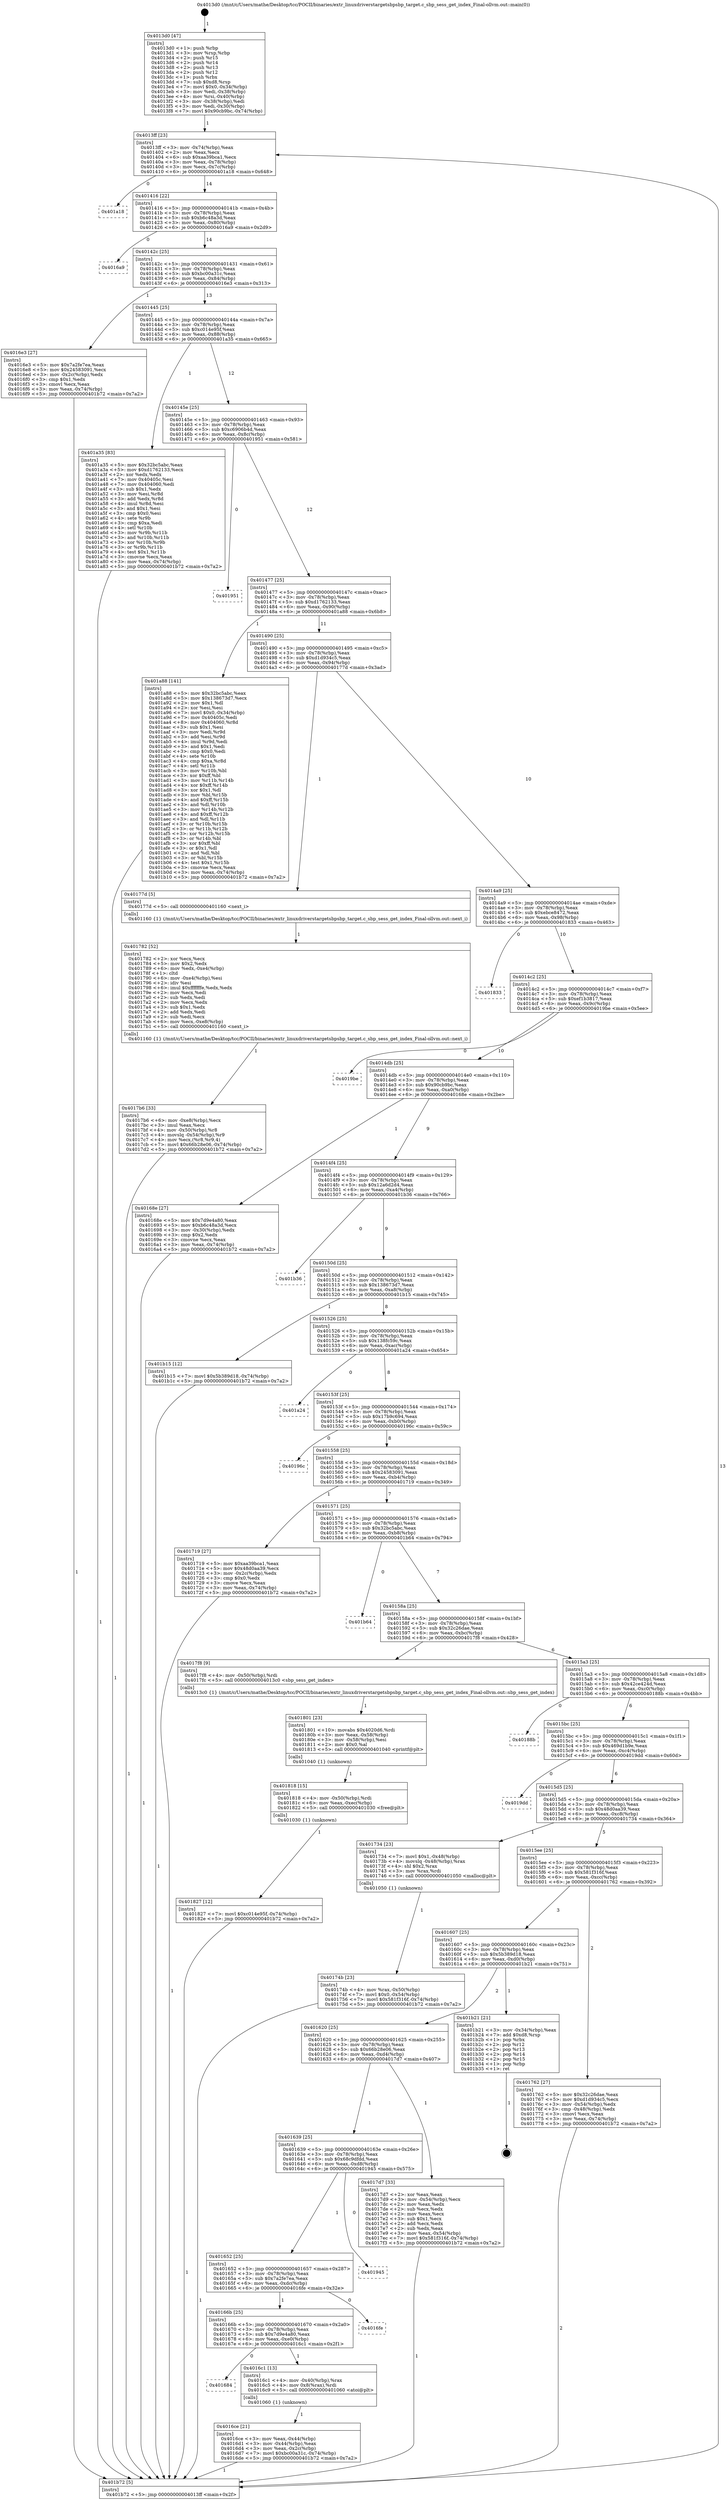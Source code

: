 digraph "0x4013d0" {
  label = "0x4013d0 (/mnt/c/Users/mathe/Desktop/tcc/POCII/binaries/extr_linuxdriverstargetsbpsbp_target.c_sbp_sess_get_index_Final-ollvm.out::main(0))"
  labelloc = "t"
  node[shape=record]

  Entry [label="",width=0.3,height=0.3,shape=circle,fillcolor=black,style=filled]
  "0x4013ff" [label="{
     0x4013ff [23]\l
     | [instrs]\l
     &nbsp;&nbsp;0x4013ff \<+3\>: mov -0x74(%rbp),%eax\l
     &nbsp;&nbsp;0x401402 \<+2\>: mov %eax,%ecx\l
     &nbsp;&nbsp;0x401404 \<+6\>: sub $0xaa39bca1,%ecx\l
     &nbsp;&nbsp;0x40140a \<+3\>: mov %eax,-0x78(%rbp)\l
     &nbsp;&nbsp;0x40140d \<+3\>: mov %ecx,-0x7c(%rbp)\l
     &nbsp;&nbsp;0x401410 \<+6\>: je 0000000000401a18 \<main+0x648\>\l
  }"]
  "0x401a18" [label="{
     0x401a18\l
  }", style=dashed]
  "0x401416" [label="{
     0x401416 [22]\l
     | [instrs]\l
     &nbsp;&nbsp;0x401416 \<+5\>: jmp 000000000040141b \<main+0x4b\>\l
     &nbsp;&nbsp;0x40141b \<+3\>: mov -0x78(%rbp),%eax\l
     &nbsp;&nbsp;0x40141e \<+5\>: sub $0xb6c48a3d,%eax\l
     &nbsp;&nbsp;0x401423 \<+3\>: mov %eax,-0x80(%rbp)\l
     &nbsp;&nbsp;0x401426 \<+6\>: je 00000000004016a9 \<main+0x2d9\>\l
  }"]
  Exit [label="",width=0.3,height=0.3,shape=circle,fillcolor=black,style=filled,peripheries=2]
  "0x4016a9" [label="{
     0x4016a9\l
  }", style=dashed]
  "0x40142c" [label="{
     0x40142c [25]\l
     | [instrs]\l
     &nbsp;&nbsp;0x40142c \<+5\>: jmp 0000000000401431 \<main+0x61\>\l
     &nbsp;&nbsp;0x401431 \<+3\>: mov -0x78(%rbp),%eax\l
     &nbsp;&nbsp;0x401434 \<+5\>: sub $0xbc00a31c,%eax\l
     &nbsp;&nbsp;0x401439 \<+6\>: mov %eax,-0x84(%rbp)\l
     &nbsp;&nbsp;0x40143f \<+6\>: je 00000000004016e3 \<main+0x313\>\l
  }"]
  "0x401827" [label="{
     0x401827 [12]\l
     | [instrs]\l
     &nbsp;&nbsp;0x401827 \<+7\>: movl $0xc014e95f,-0x74(%rbp)\l
     &nbsp;&nbsp;0x40182e \<+5\>: jmp 0000000000401b72 \<main+0x7a2\>\l
  }"]
  "0x4016e3" [label="{
     0x4016e3 [27]\l
     | [instrs]\l
     &nbsp;&nbsp;0x4016e3 \<+5\>: mov $0x7a2fe7ea,%eax\l
     &nbsp;&nbsp;0x4016e8 \<+5\>: mov $0x24583091,%ecx\l
     &nbsp;&nbsp;0x4016ed \<+3\>: mov -0x2c(%rbp),%edx\l
     &nbsp;&nbsp;0x4016f0 \<+3\>: cmp $0x1,%edx\l
     &nbsp;&nbsp;0x4016f3 \<+3\>: cmovl %ecx,%eax\l
     &nbsp;&nbsp;0x4016f6 \<+3\>: mov %eax,-0x74(%rbp)\l
     &nbsp;&nbsp;0x4016f9 \<+5\>: jmp 0000000000401b72 \<main+0x7a2\>\l
  }"]
  "0x401445" [label="{
     0x401445 [25]\l
     | [instrs]\l
     &nbsp;&nbsp;0x401445 \<+5\>: jmp 000000000040144a \<main+0x7a\>\l
     &nbsp;&nbsp;0x40144a \<+3\>: mov -0x78(%rbp),%eax\l
     &nbsp;&nbsp;0x40144d \<+5\>: sub $0xc014e95f,%eax\l
     &nbsp;&nbsp;0x401452 \<+6\>: mov %eax,-0x88(%rbp)\l
     &nbsp;&nbsp;0x401458 \<+6\>: je 0000000000401a35 \<main+0x665\>\l
  }"]
  "0x401818" [label="{
     0x401818 [15]\l
     | [instrs]\l
     &nbsp;&nbsp;0x401818 \<+4\>: mov -0x50(%rbp),%rdi\l
     &nbsp;&nbsp;0x40181c \<+6\>: mov %eax,-0xec(%rbp)\l
     &nbsp;&nbsp;0x401822 \<+5\>: call 0000000000401030 \<free@plt\>\l
     | [calls]\l
     &nbsp;&nbsp;0x401030 \{1\} (unknown)\l
  }"]
  "0x401a35" [label="{
     0x401a35 [83]\l
     | [instrs]\l
     &nbsp;&nbsp;0x401a35 \<+5\>: mov $0x32bc5abc,%eax\l
     &nbsp;&nbsp;0x401a3a \<+5\>: mov $0xd1762133,%ecx\l
     &nbsp;&nbsp;0x401a3f \<+2\>: xor %edx,%edx\l
     &nbsp;&nbsp;0x401a41 \<+7\>: mov 0x40405c,%esi\l
     &nbsp;&nbsp;0x401a48 \<+7\>: mov 0x404060,%edi\l
     &nbsp;&nbsp;0x401a4f \<+3\>: sub $0x1,%edx\l
     &nbsp;&nbsp;0x401a52 \<+3\>: mov %esi,%r8d\l
     &nbsp;&nbsp;0x401a55 \<+3\>: add %edx,%r8d\l
     &nbsp;&nbsp;0x401a58 \<+4\>: imul %r8d,%esi\l
     &nbsp;&nbsp;0x401a5c \<+3\>: and $0x1,%esi\l
     &nbsp;&nbsp;0x401a5f \<+3\>: cmp $0x0,%esi\l
     &nbsp;&nbsp;0x401a62 \<+4\>: sete %r9b\l
     &nbsp;&nbsp;0x401a66 \<+3\>: cmp $0xa,%edi\l
     &nbsp;&nbsp;0x401a69 \<+4\>: setl %r10b\l
     &nbsp;&nbsp;0x401a6d \<+3\>: mov %r9b,%r11b\l
     &nbsp;&nbsp;0x401a70 \<+3\>: and %r10b,%r11b\l
     &nbsp;&nbsp;0x401a73 \<+3\>: xor %r10b,%r9b\l
     &nbsp;&nbsp;0x401a76 \<+3\>: or %r9b,%r11b\l
     &nbsp;&nbsp;0x401a79 \<+4\>: test $0x1,%r11b\l
     &nbsp;&nbsp;0x401a7d \<+3\>: cmovne %ecx,%eax\l
     &nbsp;&nbsp;0x401a80 \<+3\>: mov %eax,-0x74(%rbp)\l
     &nbsp;&nbsp;0x401a83 \<+5\>: jmp 0000000000401b72 \<main+0x7a2\>\l
  }"]
  "0x40145e" [label="{
     0x40145e [25]\l
     | [instrs]\l
     &nbsp;&nbsp;0x40145e \<+5\>: jmp 0000000000401463 \<main+0x93\>\l
     &nbsp;&nbsp;0x401463 \<+3\>: mov -0x78(%rbp),%eax\l
     &nbsp;&nbsp;0x401466 \<+5\>: sub $0xc6906b4d,%eax\l
     &nbsp;&nbsp;0x40146b \<+6\>: mov %eax,-0x8c(%rbp)\l
     &nbsp;&nbsp;0x401471 \<+6\>: je 0000000000401951 \<main+0x581\>\l
  }"]
  "0x401801" [label="{
     0x401801 [23]\l
     | [instrs]\l
     &nbsp;&nbsp;0x401801 \<+10\>: movabs $0x4020d6,%rdi\l
     &nbsp;&nbsp;0x40180b \<+3\>: mov %eax,-0x58(%rbp)\l
     &nbsp;&nbsp;0x40180e \<+3\>: mov -0x58(%rbp),%esi\l
     &nbsp;&nbsp;0x401811 \<+2\>: mov $0x0,%al\l
     &nbsp;&nbsp;0x401813 \<+5\>: call 0000000000401040 \<printf@plt\>\l
     | [calls]\l
     &nbsp;&nbsp;0x401040 \{1\} (unknown)\l
  }"]
  "0x401951" [label="{
     0x401951\l
  }", style=dashed]
  "0x401477" [label="{
     0x401477 [25]\l
     | [instrs]\l
     &nbsp;&nbsp;0x401477 \<+5\>: jmp 000000000040147c \<main+0xac\>\l
     &nbsp;&nbsp;0x40147c \<+3\>: mov -0x78(%rbp),%eax\l
     &nbsp;&nbsp;0x40147f \<+5\>: sub $0xd1762133,%eax\l
     &nbsp;&nbsp;0x401484 \<+6\>: mov %eax,-0x90(%rbp)\l
     &nbsp;&nbsp;0x40148a \<+6\>: je 0000000000401a88 \<main+0x6b8\>\l
  }"]
  "0x4017b6" [label="{
     0x4017b6 [33]\l
     | [instrs]\l
     &nbsp;&nbsp;0x4017b6 \<+6\>: mov -0xe8(%rbp),%ecx\l
     &nbsp;&nbsp;0x4017bc \<+3\>: imul %eax,%ecx\l
     &nbsp;&nbsp;0x4017bf \<+4\>: mov -0x50(%rbp),%r8\l
     &nbsp;&nbsp;0x4017c3 \<+4\>: movslq -0x54(%rbp),%r9\l
     &nbsp;&nbsp;0x4017c7 \<+4\>: mov %ecx,(%r8,%r9,4)\l
     &nbsp;&nbsp;0x4017cb \<+7\>: movl $0x66b28e06,-0x74(%rbp)\l
     &nbsp;&nbsp;0x4017d2 \<+5\>: jmp 0000000000401b72 \<main+0x7a2\>\l
  }"]
  "0x401a88" [label="{
     0x401a88 [141]\l
     | [instrs]\l
     &nbsp;&nbsp;0x401a88 \<+5\>: mov $0x32bc5abc,%eax\l
     &nbsp;&nbsp;0x401a8d \<+5\>: mov $0x138673d7,%ecx\l
     &nbsp;&nbsp;0x401a92 \<+2\>: mov $0x1,%dl\l
     &nbsp;&nbsp;0x401a94 \<+2\>: xor %esi,%esi\l
     &nbsp;&nbsp;0x401a96 \<+7\>: movl $0x0,-0x34(%rbp)\l
     &nbsp;&nbsp;0x401a9d \<+7\>: mov 0x40405c,%edi\l
     &nbsp;&nbsp;0x401aa4 \<+8\>: mov 0x404060,%r8d\l
     &nbsp;&nbsp;0x401aac \<+3\>: sub $0x1,%esi\l
     &nbsp;&nbsp;0x401aaf \<+3\>: mov %edi,%r9d\l
     &nbsp;&nbsp;0x401ab2 \<+3\>: add %esi,%r9d\l
     &nbsp;&nbsp;0x401ab5 \<+4\>: imul %r9d,%edi\l
     &nbsp;&nbsp;0x401ab9 \<+3\>: and $0x1,%edi\l
     &nbsp;&nbsp;0x401abc \<+3\>: cmp $0x0,%edi\l
     &nbsp;&nbsp;0x401abf \<+4\>: sete %r10b\l
     &nbsp;&nbsp;0x401ac3 \<+4\>: cmp $0xa,%r8d\l
     &nbsp;&nbsp;0x401ac7 \<+4\>: setl %r11b\l
     &nbsp;&nbsp;0x401acb \<+3\>: mov %r10b,%bl\l
     &nbsp;&nbsp;0x401ace \<+3\>: xor $0xff,%bl\l
     &nbsp;&nbsp;0x401ad1 \<+3\>: mov %r11b,%r14b\l
     &nbsp;&nbsp;0x401ad4 \<+4\>: xor $0xff,%r14b\l
     &nbsp;&nbsp;0x401ad8 \<+3\>: xor $0x1,%dl\l
     &nbsp;&nbsp;0x401adb \<+3\>: mov %bl,%r15b\l
     &nbsp;&nbsp;0x401ade \<+4\>: and $0xff,%r15b\l
     &nbsp;&nbsp;0x401ae2 \<+3\>: and %dl,%r10b\l
     &nbsp;&nbsp;0x401ae5 \<+3\>: mov %r14b,%r12b\l
     &nbsp;&nbsp;0x401ae8 \<+4\>: and $0xff,%r12b\l
     &nbsp;&nbsp;0x401aec \<+3\>: and %dl,%r11b\l
     &nbsp;&nbsp;0x401aef \<+3\>: or %r10b,%r15b\l
     &nbsp;&nbsp;0x401af2 \<+3\>: or %r11b,%r12b\l
     &nbsp;&nbsp;0x401af5 \<+3\>: xor %r12b,%r15b\l
     &nbsp;&nbsp;0x401af8 \<+3\>: or %r14b,%bl\l
     &nbsp;&nbsp;0x401afb \<+3\>: xor $0xff,%bl\l
     &nbsp;&nbsp;0x401afe \<+3\>: or $0x1,%dl\l
     &nbsp;&nbsp;0x401b01 \<+2\>: and %dl,%bl\l
     &nbsp;&nbsp;0x401b03 \<+3\>: or %bl,%r15b\l
     &nbsp;&nbsp;0x401b06 \<+4\>: test $0x1,%r15b\l
     &nbsp;&nbsp;0x401b0a \<+3\>: cmovne %ecx,%eax\l
     &nbsp;&nbsp;0x401b0d \<+3\>: mov %eax,-0x74(%rbp)\l
     &nbsp;&nbsp;0x401b10 \<+5\>: jmp 0000000000401b72 \<main+0x7a2\>\l
  }"]
  "0x401490" [label="{
     0x401490 [25]\l
     | [instrs]\l
     &nbsp;&nbsp;0x401490 \<+5\>: jmp 0000000000401495 \<main+0xc5\>\l
     &nbsp;&nbsp;0x401495 \<+3\>: mov -0x78(%rbp),%eax\l
     &nbsp;&nbsp;0x401498 \<+5\>: sub $0xd1d934c5,%eax\l
     &nbsp;&nbsp;0x40149d \<+6\>: mov %eax,-0x94(%rbp)\l
     &nbsp;&nbsp;0x4014a3 \<+6\>: je 000000000040177d \<main+0x3ad\>\l
  }"]
  "0x401782" [label="{
     0x401782 [52]\l
     | [instrs]\l
     &nbsp;&nbsp;0x401782 \<+2\>: xor %ecx,%ecx\l
     &nbsp;&nbsp;0x401784 \<+5\>: mov $0x2,%edx\l
     &nbsp;&nbsp;0x401789 \<+6\>: mov %edx,-0xe4(%rbp)\l
     &nbsp;&nbsp;0x40178f \<+1\>: cltd\l
     &nbsp;&nbsp;0x401790 \<+6\>: mov -0xe4(%rbp),%esi\l
     &nbsp;&nbsp;0x401796 \<+2\>: idiv %esi\l
     &nbsp;&nbsp;0x401798 \<+6\>: imul $0xfffffffe,%edx,%edx\l
     &nbsp;&nbsp;0x40179e \<+2\>: mov %ecx,%edi\l
     &nbsp;&nbsp;0x4017a0 \<+2\>: sub %edx,%edi\l
     &nbsp;&nbsp;0x4017a2 \<+2\>: mov %ecx,%edx\l
     &nbsp;&nbsp;0x4017a4 \<+3\>: sub $0x1,%edx\l
     &nbsp;&nbsp;0x4017a7 \<+2\>: add %edx,%edi\l
     &nbsp;&nbsp;0x4017a9 \<+2\>: sub %edi,%ecx\l
     &nbsp;&nbsp;0x4017ab \<+6\>: mov %ecx,-0xe8(%rbp)\l
     &nbsp;&nbsp;0x4017b1 \<+5\>: call 0000000000401160 \<next_i\>\l
     | [calls]\l
     &nbsp;&nbsp;0x401160 \{1\} (/mnt/c/Users/mathe/Desktop/tcc/POCII/binaries/extr_linuxdriverstargetsbpsbp_target.c_sbp_sess_get_index_Final-ollvm.out::next_i)\l
  }"]
  "0x40177d" [label="{
     0x40177d [5]\l
     | [instrs]\l
     &nbsp;&nbsp;0x40177d \<+5\>: call 0000000000401160 \<next_i\>\l
     | [calls]\l
     &nbsp;&nbsp;0x401160 \{1\} (/mnt/c/Users/mathe/Desktop/tcc/POCII/binaries/extr_linuxdriverstargetsbpsbp_target.c_sbp_sess_get_index_Final-ollvm.out::next_i)\l
  }"]
  "0x4014a9" [label="{
     0x4014a9 [25]\l
     | [instrs]\l
     &nbsp;&nbsp;0x4014a9 \<+5\>: jmp 00000000004014ae \<main+0xde\>\l
     &nbsp;&nbsp;0x4014ae \<+3\>: mov -0x78(%rbp),%eax\l
     &nbsp;&nbsp;0x4014b1 \<+5\>: sub $0xebce8472,%eax\l
     &nbsp;&nbsp;0x4014b6 \<+6\>: mov %eax,-0x98(%rbp)\l
     &nbsp;&nbsp;0x4014bc \<+6\>: je 0000000000401833 \<main+0x463\>\l
  }"]
  "0x40174b" [label="{
     0x40174b [23]\l
     | [instrs]\l
     &nbsp;&nbsp;0x40174b \<+4\>: mov %rax,-0x50(%rbp)\l
     &nbsp;&nbsp;0x40174f \<+7\>: movl $0x0,-0x54(%rbp)\l
     &nbsp;&nbsp;0x401756 \<+7\>: movl $0x581f316f,-0x74(%rbp)\l
     &nbsp;&nbsp;0x40175d \<+5\>: jmp 0000000000401b72 \<main+0x7a2\>\l
  }"]
  "0x401833" [label="{
     0x401833\l
  }", style=dashed]
  "0x4014c2" [label="{
     0x4014c2 [25]\l
     | [instrs]\l
     &nbsp;&nbsp;0x4014c2 \<+5\>: jmp 00000000004014c7 \<main+0xf7\>\l
     &nbsp;&nbsp;0x4014c7 \<+3\>: mov -0x78(%rbp),%eax\l
     &nbsp;&nbsp;0x4014ca \<+5\>: sub $0xef1b3817,%eax\l
     &nbsp;&nbsp;0x4014cf \<+6\>: mov %eax,-0x9c(%rbp)\l
     &nbsp;&nbsp;0x4014d5 \<+6\>: je 00000000004019be \<main+0x5ee\>\l
  }"]
  "0x4016ce" [label="{
     0x4016ce [21]\l
     | [instrs]\l
     &nbsp;&nbsp;0x4016ce \<+3\>: mov %eax,-0x44(%rbp)\l
     &nbsp;&nbsp;0x4016d1 \<+3\>: mov -0x44(%rbp),%eax\l
     &nbsp;&nbsp;0x4016d4 \<+3\>: mov %eax,-0x2c(%rbp)\l
     &nbsp;&nbsp;0x4016d7 \<+7\>: movl $0xbc00a31c,-0x74(%rbp)\l
     &nbsp;&nbsp;0x4016de \<+5\>: jmp 0000000000401b72 \<main+0x7a2\>\l
  }"]
  "0x4019be" [label="{
     0x4019be\l
  }", style=dashed]
  "0x4014db" [label="{
     0x4014db [25]\l
     | [instrs]\l
     &nbsp;&nbsp;0x4014db \<+5\>: jmp 00000000004014e0 \<main+0x110\>\l
     &nbsp;&nbsp;0x4014e0 \<+3\>: mov -0x78(%rbp),%eax\l
     &nbsp;&nbsp;0x4014e3 \<+5\>: sub $0x90cb9bc,%eax\l
     &nbsp;&nbsp;0x4014e8 \<+6\>: mov %eax,-0xa0(%rbp)\l
     &nbsp;&nbsp;0x4014ee \<+6\>: je 000000000040168e \<main+0x2be\>\l
  }"]
  "0x401684" [label="{
     0x401684\l
  }", style=dashed]
  "0x40168e" [label="{
     0x40168e [27]\l
     | [instrs]\l
     &nbsp;&nbsp;0x40168e \<+5\>: mov $0x7d9e4a80,%eax\l
     &nbsp;&nbsp;0x401693 \<+5\>: mov $0xb6c48a3d,%ecx\l
     &nbsp;&nbsp;0x401698 \<+3\>: mov -0x30(%rbp),%edx\l
     &nbsp;&nbsp;0x40169b \<+3\>: cmp $0x2,%edx\l
     &nbsp;&nbsp;0x40169e \<+3\>: cmovne %ecx,%eax\l
     &nbsp;&nbsp;0x4016a1 \<+3\>: mov %eax,-0x74(%rbp)\l
     &nbsp;&nbsp;0x4016a4 \<+5\>: jmp 0000000000401b72 \<main+0x7a2\>\l
  }"]
  "0x4014f4" [label="{
     0x4014f4 [25]\l
     | [instrs]\l
     &nbsp;&nbsp;0x4014f4 \<+5\>: jmp 00000000004014f9 \<main+0x129\>\l
     &nbsp;&nbsp;0x4014f9 \<+3\>: mov -0x78(%rbp),%eax\l
     &nbsp;&nbsp;0x4014fc \<+5\>: sub $0x12a6d2d4,%eax\l
     &nbsp;&nbsp;0x401501 \<+6\>: mov %eax,-0xa4(%rbp)\l
     &nbsp;&nbsp;0x401507 \<+6\>: je 0000000000401b36 \<main+0x766\>\l
  }"]
  "0x401b72" [label="{
     0x401b72 [5]\l
     | [instrs]\l
     &nbsp;&nbsp;0x401b72 \<+5\>: jmp 00000000004013ff \<main+0x2f\>\l
  }"]
  "0x4013d0" [label="{
     0x4013d0 [47]\l
     | [instrs]\l
     &nbsp;&nbsp;0x4013d0 \<+1\>: push %rbp\l
     &nbsp;&nbsp;0x4013d1 \<+3\>: mov %rsp,%rbp\l
     &nbsp;&nbsp;0x4013d4 \<+2\>: push %r15\l
     &nbsp;&nbsp;0x4013d6 \<+2\>: push %r14\l
     &nbsp;&nbsp;0x4013d8 \<+2\>: push %r13\l
     &nbsp;&nbsp;0x4013da \<+2\>: push %r12\l
     &nbsp;&nbsp;0x4013dc \<+1\>: push %rbx\l
     &nbsp;&nbsp;0x4013dd \<+7\>: sub $0xd8,%rsp\l
     &nbsp;&nbsp;0x4013e4 \<+7\>: movl $0x0,-0x34(%rbp)\l
     &nbsp;&nbsp;0x4013eb \<+3\>: mov %edi,-0x38(%rbp)\l
     &nbsp;&nbsp;0x4013ee \<+4\>: mov %rsi,-0x40(%rbp)\l
     &nbsp;&nbsp;0x4013f2 \<+3\>: mov -0x38(%rbp),%edi\l
     &nbsp;&nbsp;0x4013f5 \<+3\>: mov %edi,-0x30(%rbp)\l
     &nbsp;&nbsp;0x4013f8 \<+7\>: movl $0x90cb9bc,-0x74(%rbp)\l
  }"]
  "0x4016c1" [label="{
     0x4016c1 [13]\l
     | [instrs]\l
     &nbsp;&nbsp;0x4016c1 \<+4\>: mov -0x40(%rbp),%rax\l
     &nbsp;&nbsp;0x4016c5 \<+4\>: mov 0x8(%rax),%rdi\l
     &nbsp;&nbsp;0x4016c9 \<+5\>: call 0000000000401060 \<atoi@plt\>\l
     | [calls]\l
     &nbsp;&nbsp;0x401060 \{1\} (unknown)\l
  }"]
  "0x401b36" [label="{
     0x401b36\l
  }", style=dashed]
  "0x40150d" [label="{
     0x40150d [25]\l
     | [instrs]\l
     &nbsp;&nbsp;0x40150d \<+5\>: jmp 0000000000401512 \<main+0x142\>\l
     &nbsp;&nbsp;0x401512 \<+3\>: mov -0x78(%rbp),%eax\l
     &nbsp;&nbsp;0x401515 \<+5\>: sub $0x138673d7,%eax\l
     &nbsp;&nbsp;0x40151a \<+6\>: mov %eax,-0xa8(%rbp)\l
     &nbsp;&nbsp;0x401520 \<+6\>: je 0000000000401b15 \<main+0x745\>\l
  }"]
  "0x40166b" [label="{
     0x40166b [25]\l
     | [instrs]\l
     &nbsp;&nbsp;0x40166b \<+5\>: jmp 0000000000401670 \<main+0x2a0\>\l
     &nbsp;&nbsp;0x401670 \<+3\>: mov -0x78(%rbp),%eax\l
     &nbsp;&nbsp;0x401673 \<+5\>: sub $0x7d9e4a80,%eax\l
     &nbsp;&nbsp;0x401678 \<+6\>: mov %eax,-0xe0(%rbp)\l
     &nbsp;&nbsp;0x40167e \<+6\>: je 00000000004016c1 \<main+0x2f1\>\l
  }"]
  "0x401b15" [label="{
     0x401b15 [12]\l
     | [instrs]\l
     &nbsp;&nbsp;0x401b15 \<+7\>: movl $0x5b389d18,-0x74(%rbp)\l
     &nbsp;&nbsp;0x401b1c \<+5\>: jmp 0000000000401b72 \<main+0x7a2\>\l
  }"]
  "0x401526" [label="{
     0x401526 [25]\l
     | [instrs]\l
     &nbsp;&nbsp;0x401526 \<+5\>: jmp 000000000040152b \<main+0x15b\>\l
     &nbsp;&nbsp;0x40152b \<+3\>: mov -0x78(%rbp),%eax\l
     &nbsp;&nbsp;0x40152e \<+5\>: sub $0x138fc59c,%eax\l
     &nbsp;&nbsp;0x401533 \<+6\>: mov %eax,-0xac(%rbp)\l
     &nbsp;&nbsp;0x401539 \<+6\>: je 0000000000401a24 \<main+0x654\>\l
  }"]
  "0x4016fe" [label="{
     0x4016fe\l
  }", style=dashed]
  "0x401a24" [label="{
     0x401a24\l
  }", style=dashed]
  "0x40153f" [label="{
     0x40153f [25]\l
     | [instrs]\l
     &nbsp;&nbsp;0x40153f \<+5\>: jmp 0000000000401544 \<main+0x174\>\l
     &nbsp;&nbsp;0x401544 \<+3\>: mov -0x78(%rbp),%eax\l
     &nbsp;&nbsp;0x401547 \<+5\>: sub $0x17b9c694,%eax\l
     &nbsp;&nbsp;0x40154c \<+6\>: mov %eax,-0xb0(%rbp)\l
     &nbsp;&nbsp;0x401552 \<+6\>: je 000000000040196c \<main+0x59c\>\l
  }"]
  "0x401652" [label="{
     0x401652 [25]\l
     | [instrs]\l
     &nbsp;&nbsp;0x401652 \<+5\>: jmp 0000000000401657 \<main+0x287\>\l
     &nbsp;&nbsp;0x401657 \<+3\>: mov -0x78(%rbp),%eax\l
     &nbsp;&nbsp;0x40165a \<+5\>: sub $0x7a2fe7ea,%eax\l
     &nbsp;&nbsp;0x40165f \<+6\>: mov %eax,-0xdc(%rbp)\l
     &nbsp;&nbsp;0x401665 \<+6\>: je 00000000004016fe \<main+0x32e\>\l
  }"]
  "0x40196c" [label="{
     0x40196c\l
  }", style=dashed]
  "0x401558" [label="{
     0x401558 [25]\l
     | [instrs]\l
     &nbsp;&nbsp;0x401558 \<+5\>: jmp 000000000040155d \<main+0x18d\>\l
     &nbsp;&nbsp;0x40155d \<+3\>: mov -0x78(%rbp),%eax\l
     &nbsp;&nbsp;0x401560 \<+5\>: sub $0x24583091,%eax\l
     &nbsp;&nbsp;0x401565 \<+6\>: mov %eax,-0xb4(%rbp)\l
     &nbsp;&nbsp;0x40156b \<+6\>: je 0000000000401719 \<main+0x349\>\l
  }"]
  "0x401945" [label="{
     0x401945\l
  }", style=dashed]
  "0x401719" [label="{
     0x401719 [27]\l
     | [instrs]\l
     &nbsp;&nbsp;0x401719 \<+5\>: mov $0xaa39bca1,%eax\l
     &nbsp;&nbsp;0x40171e \<+5\>: mov $0x48d0aa39,%ecx\l
     &nbsp;&nbsp;0x401723 \<+3\>: mov -0x2c(%rbp),%edx\l
     &nbsp;&nbsp;0x401726 \<+3\>: cmp $0x0,%edx\l
     &nbsp;&nbsp;0x401729 \<+3\>: cmove %ecx,%eax\l
     &nbsp;&nbsp;0x40172c \<+3\>: mov %eax,-0x74(%rbp)\l
     &nbsp;&nbsp;0x40172f \<+5\>: jmp 0000000000401b72 \<main+0x7a2\>\l
  }"]
  "0x401571" [label="{
     0x401571 [25]\l
     | [instrs]\l
     &nbsp;&nbsp;0x401571 \<+5\>: jmp 0000000000401576 \<main+0x1a6\>\l
     &nbsp;&nbsp;0x401576 \<+3\>: mov -0x78(%rbp),%eax\l
     &nbsp;&nbsp;0x401579 \<+5\>: sub $0x32bc5abc,%eax\l
     &nbsp;&nbsp;0x40157e \<+6\>: mov %eax,-0xb8(%rbp)\l
     &nbsp;&nbsp;0x401584 \<+6\>: je 0000000000401b64 \<main+0x794\>\l
  }"]
  "0x401639" [label="{
     0x401639 [25]\l
     | [instrs]\l
     &nbsp;&nbsp;0x401639 \<+5\>: jmp 000000000040163e \<main+0x26e\>\l
     &nbsp;&nbsp;0x40163e \<+3\>: mov -0x78(%rbp),%eax\l
     &nbsp;&nbsp;0x401641 \<+5\>: sub $0x68c9dfdd,%eax\l
     &nbsp;&nbsp;0x401646 \<+6\>: mov %eax,-0xd8(%rbp)\l
     &nbsp;&nbsp;0x40164c \<+6\>: je 0000000000401945 \<main+0x575\>\l
  }"]
  "0x401b64" [label="{
     0x401b64\l
  }", style=dashed]
  "0x40158a" [label="{
     0x40158a [25]\l
     | [instrs]\l
     &nbsp;&nbsp;0x40158a \<+5\>: jmp 000000000040158f \<main+0x1bf\>\l
     &nbsp;&nbsp;0x40158f \<+3\>: mov -0x78(%rbp),%eax\l
     &nbsp;&nbsp;0x401592 \<+5\>: sub $0x32c26dae,%eax\l
     &nbsp;&nbsp;0x401597 \<+6\>: mov %eax,-0xbc(%rbp)\l
     &nbsp;&nbsp;0x40159d \<+6\>: je 00000000004017f8 \<main+0x428\>\l
  }"]
  "0x4017d7" [label="{
     0x4017d7 [33]\l
     | [instrs]\l
     &nbsp;&nbsp;0x4017d7 \<+2\>: xor %eax,%eax\l
     &nbsp;&nbsp;0x4017d9 \<+3\>: mov -0x54(%rbp),%ecx\l
     &nbsp;&nbsp;0x4017dc \<+2\>: mov %eax,%edx\l
     &nbsp;&nbsp;0x4017de \<+2\>: sub %ecx,%edx\l
     &nbsp;&nbsp;0x4017e0 \<+2\>: mov %eax,%ecx\l
     &nbsp;&nbsp;0x4017e2 \<+3\>: sub $0x1,%ecx\l
     &nbsp;&nbsp;0x4017e5 \<+2\>: add %ecx,%edx\l
     &nbsp;&nbsp;0x4017e7 \<+2\>: sub %edx,%eax\l
     &nbsp;&nbsp;0x4017e9 \<+3\>: mov %eax,-0x54(%rbp)\l
     &nbsp;&nbsp;0x4017ec \<+7\>: movl $0x581f316f,-0x74(%rbp)\l
     &nbsp;&nbsp;0x4017f3 \<+5\>: jmp 0000000000401b72 \<main+0x7a2\>\l
  }"]
  "0x4017f8" [label="{
     0x4017f8 [9]\l
     | [instrs]\l
     &nbsp;&nbsp;0x4017f8 \<+4\>: mov -0x50(%rbp),%rdi\l
     &nbsp;&nbsp;0x4017fc \<+5\>: call 00000000004013c0 \<sbp_sess_get_index\>\l
     | [calls]\l
     &nbsp;&nbsp;0x4013c0 \{1\} (/mnt/c/Users/mathe/Desktop/tcc/POCII/binaries/extr_linuxdriverstargetsbpsbp_target.c_sbp_sess_get_index_Final-ollvm.out::sbp_sess_get_index)\l
  }"]
  "0x4015a3" [label="{
     0x4015a3 [25]\l
     | [instrs]\l
     &nbsp;&nbsp;0x4015a3 \<+5\>: jmp 00000000004015a8 \<main+0x1d8\>\l
     &nbsp;&nbsp;0x4015a8 \<+3\>: mov -0x78(%rbp),%eax\l
     &nbsp;&nbsp;0x4015ab \<+5\>: sub $0x42ce424d,%eax\l
     &nbsp;&nbsp;0x4015b0 \<+6\>: mov %eax,-0xc0(%rbp)\l
     &nbsp;&nbsp;0x4015b6 \<+6\>: je 000000000040188b \<main+0x4bb\>\l
  }"]
  "0x401620" [label="{
     0x401620 [25]\l
     | [instrs]\l
     &nbsp;&nbsp;0x401620 \<+5\>: jmp 0000000000401625 \<main+0x255\>\l
     &nbsp;&nbsp;0x401625 \<+3\>: mov -0x78(%rbp),%eax\l
     &nbsp;&nbsp;0x401628 \<+5\>: sub $0x66b28e06,%eax\l
     &nbsp;&nbsp;0x40162d \<+6\>: mov %eax,-0xd4(%rbp)\l
     &nbsp;&nbsp;0x401633 \<+6\>: je 00000000004017d7 \<main+0x407\>\l
  }"]
  "0x40188b" [label="{
     0x40188b\l
  }", style=dashed]
  "0x4015bc" [label="{
     0x4015bc [25]\l
     | [instrs]\l
     &nbsp;&nbsp;0x4015bc \<+5\>: jmp 00000000004015c1 \<main+0x1f1\>\l
     &nbsp;&nbsp;0x4015c1 \<+3\>: mov -0x78(%rbp),%eax\l
     &nbsp;&nbsp;0x4015c4 \<+5\>: sub $0x469d1b9e,%eax\l
     &nbsp;&nbsp;0x4015c9 \<+6\>: mov %eax,-0xc4(%rbp)\l
     &nbsp;&nbsp;0x4015cf \<+6\>: je 00000000004019dd \<main+0x60d\>\l
  }"]
  "0x401b21" [label="{
     0x401b21 [21]\l
     | [instrs]\l
     &nbsp;&nbsp;0x401b21 \<+3\>: mov -0x34(%rbp),%eax\l
     &nbsp;&nbsp;0x401b24 \<+7\>: add $0xd8,%rsp\l
     &nbsp;&nbsp;0x401b2b \<+1\>: pop %rbx\l
     &nbsp;&nbsp;0x401b2c \<+2\>: pop %r12\l
     &nbsp;&nbsp;0x401b2e \<+2\>: pop %r13\l
     &nbsp;&nbsp;0x401b30 \<+2\>: pop %r14\l
     &nbsp;&nbsp;0x401b32 \<+2\>: pop %r15\l
     &nbsp;&nbsp;0x401b34 \<+1\>: pop %rbp\l
     &nbsp;&nbsp;0x401b35 \<+1\>: ret\l
  }"]
  "0x4019dd" [label="{
     0x4019dd\l
  }", style=dashed]
  "0x4015d5" [label="{
     0x4015d5 [25]\l
     | [instrs]\l
     &nbsp;&nbsp;0x4015d5 \<+5\>: jmp 00000000004015da \<main+0x20a\>\l
     &nbsp;&nbsp;0x4015da \<+3\>: mov -0x78(%rbp),%eax\l
     &nbsp;&nbsp;0x4015dd \<+5\>: sub $0x48d0aa39,%eax\l
     &nbsp;&nbsp;0x4015e2 \<+6\>: mov %eax,-0xc8(%rbp)\l
     &nbsp;&nbsp;0x4015e8 \<+6\>: je 0000000000401734 \<main+0x364\>\l
  }"]
  "0x401607" [label="{
     0x401607 [25]\l
     | [instrs]\l
     &nbsp;&nbsp;0x401607 \<+5\>: jmp 000000000040160c \<main+0x23c\>\l
     &nbsp;&nbsp;0x40160c \<+3\>: mov -0x78(%rbp),%eax\l
     &nbsp;&nbsp;0x40160f \<+5\>: sub $0x5b389d18,%eax\l
     &nbsp;&nbsp;0x401614 \<+6\>: mov %eax,-0xd0(%rbp)\l
     &nbsp;&nbsp;0x40161a \<+6\>: je 0000000000401b21 \<main+0x751\>\l
  }"]
  "0x401734" [label="{
     0x401734 [23]\l
     | [instrs]\l
     &nbsp;&nbsp;0x401734 \<+7\>: movl $0x1,-0x48(%rbp)\l
     &nbsp;&nbsp;0x40173b \<+4\>: movslq -0x48(%rbp),%rax\l
     &nbsp;&nbsp;0x40173f \<+4\>: shl $0x2,%rax\l
     &nbsp;&nbsp;0x401743 \<+3\>: mov %rax,%rdi\l
     &nbsp;&nbsp;0x401746 \<+5\>: call 0000000000401050 \<malloc@plt\>\l
     | [calls]\l
     &nbsp;&nbsp;0x401050 \{1\} (unknown)\l
  }"]
  "0x4015ee" [label="{
     0x4015ee [25]\l
     | [instrs]\l
     &nbsp;&nbsp;0x4015ee \<+5\>: jmp 00000000004015f3 \<main+0x223\>\l
     &nbsp;&nbsp;0x4015f3 \<+3\>: mov -0x78(%rbp),%eax\l
     &nbsp;&nbsp;0x4015f6 \<+5\>: sub $0x581f316f,%eax\l
     &nbsp;&nbsp;0x4015fb \<+6\>: mov %eax,-0xcc(%rbp)\l
     &nbsp;&nbsp;0x401601 \<+6\>: je 0000000000401762 \<main+0x392\>\l
  }"]
  "0x401762" [label="{
     0x401762 [27]\l
     | [instrs]\l
     &nbsp;&nbsp;0x401762 \<+5\>: mov $0x32c26dae,%eax\l
     &nbsp;&nbsp;0x401767 \<+5\>: mov $0xd1d934c5,%ecx\l
     &nbsp;&nbsp;0x40176c \<+3\>: mov -0x54(%rbp),%edx\l
     &nbsp;&nbsp;0x40176f \<+3\>: cmp -0x48(%rbp),%edx\l
     &nbsp;&nbsp;0x401772 \<+3\>: cmovl %ecx,%eax\l
     &nbsp;&nbsp;0x401775 \<+3\>: mov %eax,-0x74(%rbp)\l
     &nbsp;&nbsp;0x401778 \<+5\>: jmp 0000000000401b72 \<main+0x7a2\>\l
  }"]
  Entry -> "0x4013d0" [label=" 1"]
  "0x4013ff" -> "0x401a18" [label=" 0"]
  "0x4013ff" -> "0x401416" [label=" 14"]
  "0x401b21" -> Exit [label=" 1"]
  "0x401416" -> "0x4016a9" [label=" 0"]
  "0x401416" -> "0x40142c" [label=" 14"]
  "0x401b15" -> "0x401b72" [label=" 1"]
  "0x40142c" -> "0x4016e3" [label=" 1"]
  "0x40142c" -> "0x401445" [label=" 13"]
  "0x401a88" -> "0x401b72" [label=" 1"]
  "0x401445" -> "0x401a35" [label=" 1"]
  "0x401445" -> "0x40145e" [label=" 12"]
  "0x401a35" -> "0x401b72" [label=" 1"]
  "0x40145e" -> "0x401951" [label=" 0"]
  "0x40145e" -> "0x401477" [label=" 12"]
  "0x401827" -> "0x401b72" [label=" 1"]
  "0x401477" -> "0x401a88" [label=" 1"]
  "0x401477" -> "0x401490" [label=" 11"]
  "0x401818" -> "0x401827" [label=" 1"]
  "0x401490" -> "0x40177d" [label=" 1"]
  "0x401490" -> "0x4014a9" [label=" 10"]
  "0x401801" -> "0x401818" [label=" 1"]
  "0x4014a9" -> "0x401833" [label=" 0"]
  "0x4014a9" -> "0x4014c2" [label=" 10"]
  "0x4017f8" -> "0x401801" [label=" 1"]
  "0x4014c2" -> "0x4019be" [label=" 0"]
  "0x4014c2" -> "0x4014db" [label=" 10"]
  "0x4017d7" -> "0x401b72" [label=" 1"]
  "0x4014db" -> "0x40168e" [label=" 1"]
  "0x4014db" -> "0x4014f4" [label=" 9"]
  "0x40168e" -> "0x401b72" [label=" 1"]
  "0x4013d0" -> "0x4013ff" [label=" 1"]
  "0x401b72" -> "0x4013ff" [label=" 13"]
  "0x4017b6" -> "0x401b72" [label=" 1"]
  "0x4014f4" -> "0x401b36" [label=" 0"]
  "0x4014f4" -> "0x40150d" [label=" 9"]
  "0x401782" -> "0x4017b6" [label=" 1"]
  "0x40150d" -> "0x401b15" [label=" 1"]
  "0x40150d" -> "0x401526" [label=" 8"]
  "0x401762" -> "0x401b72" [label=" 2"]
  "0x401526" -> "0x401a24" [label=" 0"]
  "0x401526" -> "0x40153f" [label=" 8"]
  "0x40174b" -> "0x401b72" [label=" 1"]
  "0x40153f" -> "0x40196c" [label=" 0"]
  "0x40153f" -> "0x401558" [label=" 8"]
  "0x401719" -> "0x401b72" [label=" 1"]
  "0x401558" -> "0x401719" [label=" 1"]
  "0x401558" -> "0x401571" [label=" 7"]
  "0x4016e3" -> "0x401b72" [label=" 1"]
  "0x401571" -> "0x401b64" [label=" 0"]
  "0x401571" -> "0x40158a" [label=" 7"]
  "0x4016c1" -> "0x4016ce" [label=" 1"]
  "0x40158a" -> "0x4017f8" [label=" 1"]
  "0x40158a" -> "0x4015a3" [label=" 6"]
  "0x40166b" -> "0x401684" [label=" 0"]
  "0x4015a3" -> "0x40188b" [label=" 0"]
  "0x4015a3" -> "0x4015bc" [label=" 6"]
  "0x40177d" -> "0x401782" [label=" 1"]
  "0x4015bc" -> "0x4019dd" [label=" 0"]
  "0x4015bc" -> "0x4015d5" [label=" 6"]
  "0x401652" -> "0x40166b" [label=" 1"]
  "0x4015d5" -> "0x401734" [label=" 1"]
  "0x4015d5" -> "0x4015ee" [label=" 5"]
  "0x401734" -> "0x40174b" [label=" 1"]
  "0x4015ee" -> "0x401762" [label=" 2"]
  "0x4015ee" -> "0x401607" [label=" 3"]
  "0x401652" -> "0x4016fe" [label=" 0"]
  "0x401607" -> "0x401b21" [label=" 1"]
  "0x401607" -> "0x401620" [label=" 2"]
  "0x40166b" -> "0x4016c1" [label=" 1"]
  "0x401620" -> "0x4017d7" [label=" 1"]
  "0x401620" -> "0x401639" [label=" 1"]
  "0x4016ce" -> "0x401b72" [label=" 1"]
  "0x401639" -> "0x401945" [label=" 0"]
  "0x401639" -> "0x401652" [label=" 1"]
}
